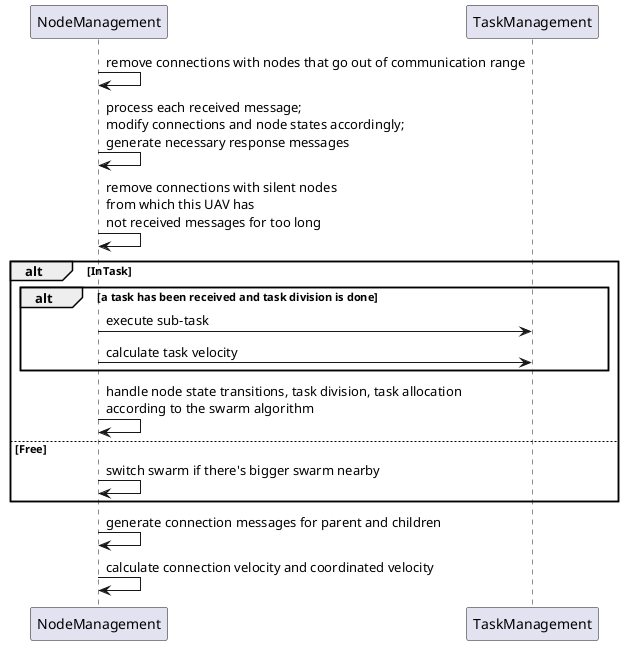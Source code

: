 @startuml

NodeManagement -> NodeManagement : remove connections with nodes that go out of communication range
NodeManagement -> NodeManagement : process each received message; \nmodify connections and node states accordingly; \ngenerate necessary response messages
NodeManagement -> NodeManagement : remove connections with silent nodes \nfrom which this UAV has \nnot received messages for too long
alt InTask
  alt a task has been received and task division is done
    NodeManagement -> TaskManagement : execute sub-task
    NodeManagement -> TaskManagement : calculate task velocity
  end
  NodeManagement -> NodeManagement : handle node state transitions, task division, task allocation \naccording to the swarm algorithm
else Free
  NodeManagement -> NodeManagement : switch swarm if there's bigger swarm nearby
end
NodeManagement -> NodeManagement : generate connection messages for parent and children
NodeManagement -> NodeManagement : calculate connection velocity and coordinated velocity

@enduml
